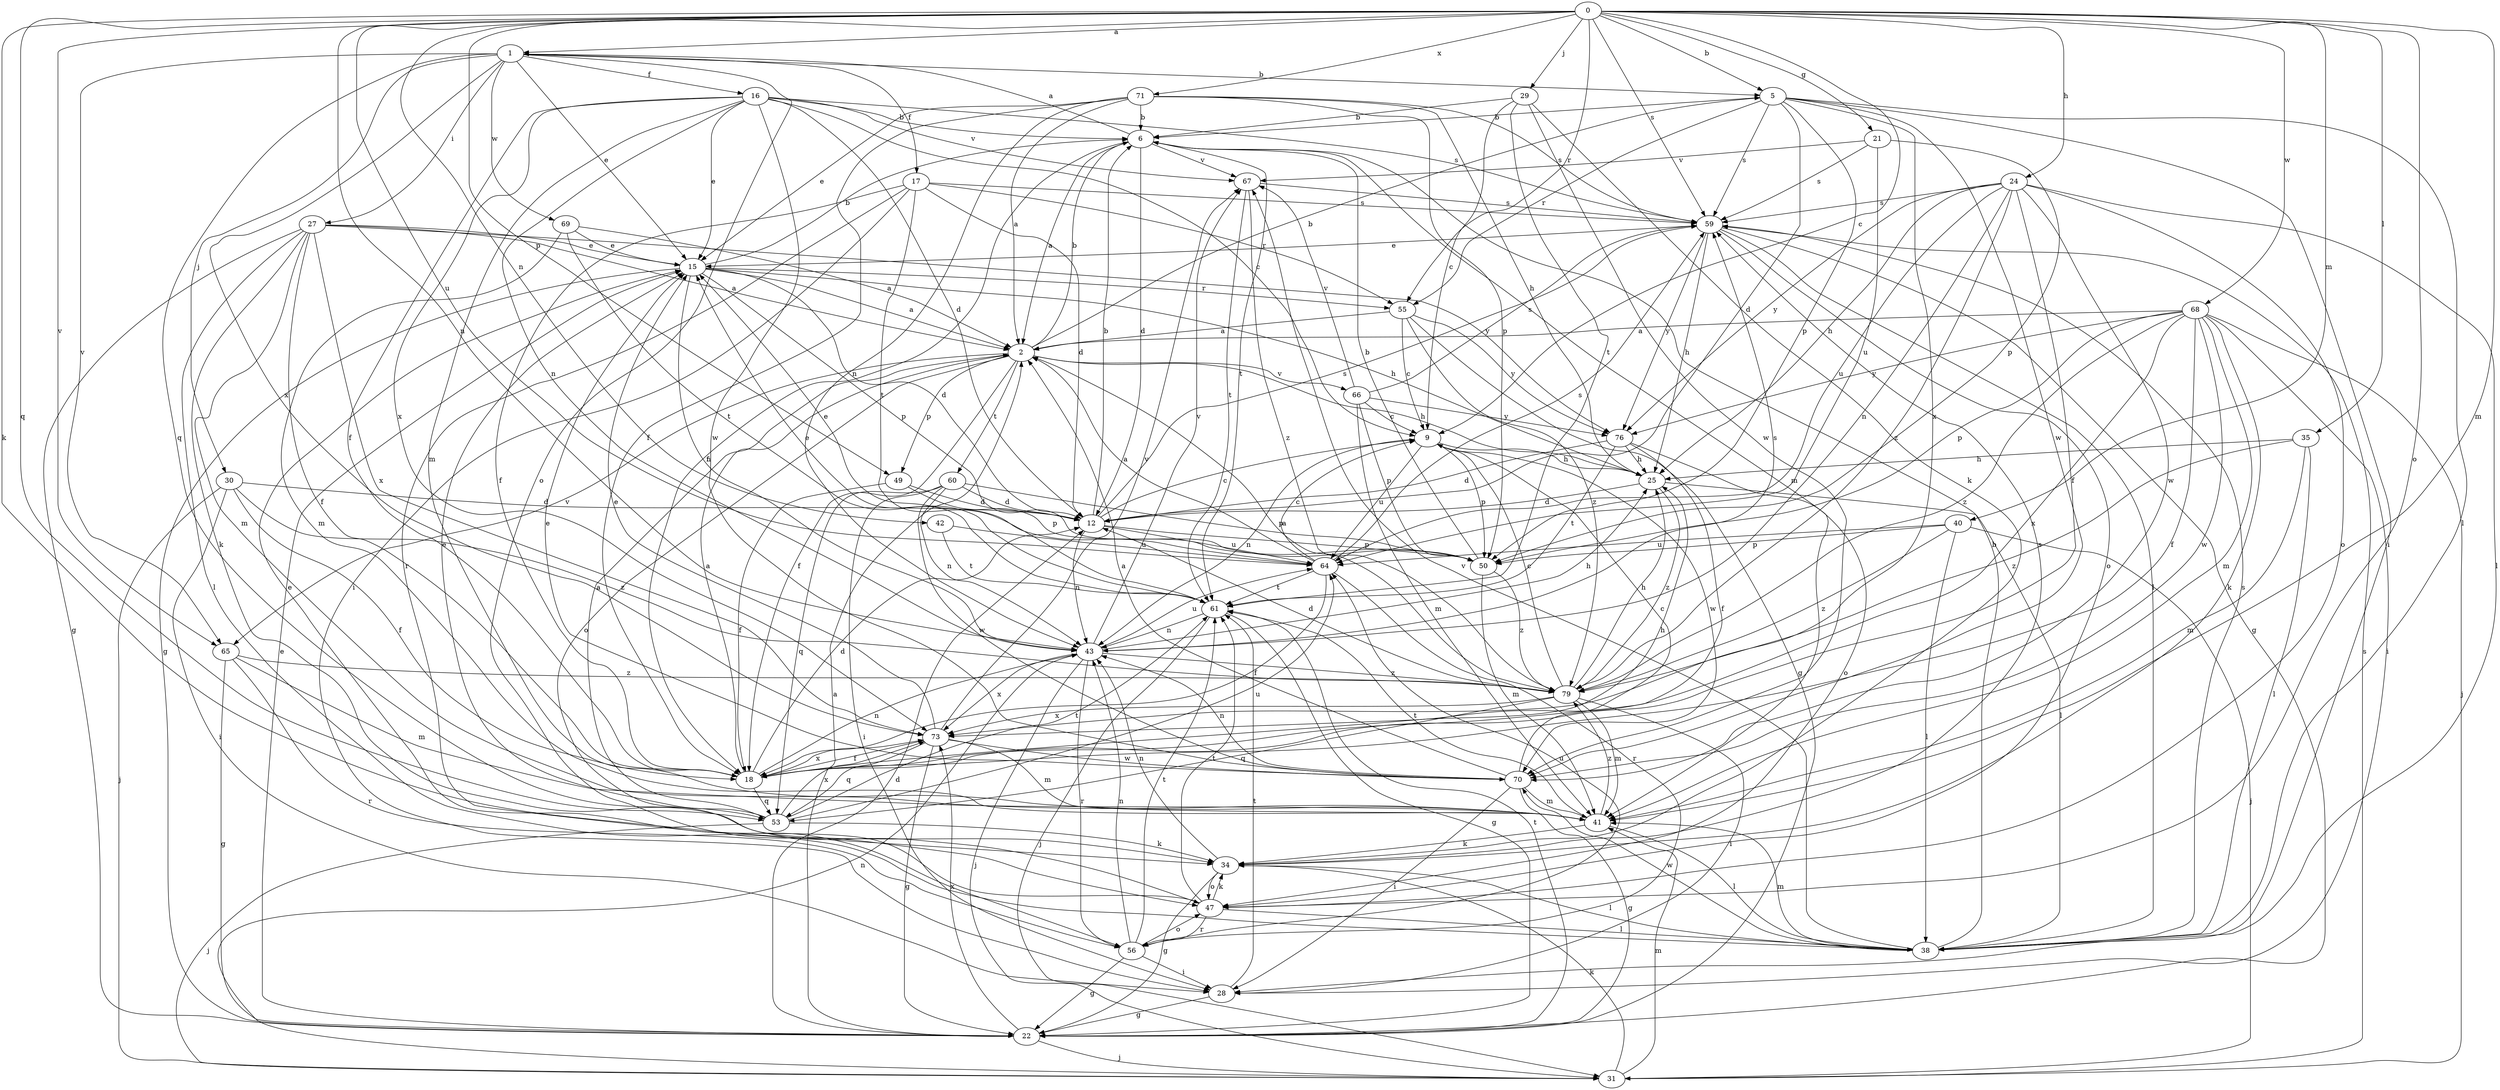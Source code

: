 strict digraph  {
0;
1;
2;
5;
6;
9;
12;
15;
16;
17;
18;
21;
22;
24;
25;
27;
28;
29;
30;
31;
34;
35;
38;
40;
41;
42;
43;
47;
49;
50;
53;
55;
56;
59;
60;
61;
64;
65;
66;
67;
68;
69;
70;
71;
73;
76;
79;
0 -> 1  [label=a];
0 -> 5  [label=b];
0 -> 9  [label=c];
0 -> 21  [label=g];
0 -> 24  [label=h];
0 -> 29  [label=j];
0 -> 34  [label=k];
0 -> 35  [label=l];
0 -> 40  [label=m];
0 -> 41  [label=m];
0 -> 42  [label=n];
0 -> 43  [label=n];
0 -> 47  [label=o];
0 -> 49  [label=p];
0 -> 53  [label=q];
0 -> 55  [label=r];
0 -> 59  [label=s];
0 -> 64  [label=u];
0 -> 65  [label=v];
0 -> 68  [label=w];
0 -> 71  [label=x];
1 -> 5  [label=b];
1 -> 15  [label=e];
1 -> 16  [label=f];
1 -> 17  [label=f];
1 -> 27  [label=i];
1 -> 30  [label=j];
1 -> 47  [label=o];
1 -> 53  [label=q];
1 -> 65  [label=v];
1 -> 69  [label=w];
1 -> 73  [label=x];
2 -> 5  [label=b];
2 -> 6  [label=b];
2 -> 18  [label=f];
2 -> 25  [label=h];
2 -> 47  [label=o];
2 -> 49  [label=p];
2 -> 60  [label=t];
2 -> 65  [label=v];
2 -> 66  [label=v];
5 -> 6  [label=b];
5 -> 12  [label=d];
5 -> 28  [label=i];
5 -> 38  [label=l];
5 -> 50  [label=p];
5 -> 55  [label=r];
5 -> 59  [label=s];
5 -> 70  [label=w];
5 -> 73  [label=x];
6 -> 1  [label=a];
6 -> 2  [label=a];
6 -> 12  [label=d];
6 -> 18  [label=f];
6 -> 41  [label=m];
6 -> 61  [label=t];
6 -> 67  [label=v];
9 -> 25  [label=h];
9 -> 43  [label=n];
9 -> 50  [label=p];
9 -> 64  [label=u];
9 -> 70  [label=w];
12 -> 6  [label=b];
12 -> 9  [label=c];
12 -> 43  [label=n];
12 -> 50  [label=p];
12 -> 59  [label=s];
12 -> 64  [label=u];
15 -> 2  [label=a];
15 -> 6  [label=b];
15 -> 12  [label=d];
15 -> 22  [label=g];
15 -> 25  [label=h];
15 -> 43  [label=n];
15 -> 50  [label=p];
15 -> 55  [label=r];
16 -> 6  [label=b];
16 -> 9  [label=c];
16 -> 12  [label=d];
16 -> 15  [label=e];
16 -> 18  [label=f];
16 -> 41  [label=m];
16 -> 43  [label=n];
16 -> 59  [label=s];
16 -> 67  [label=v];
16 -> 70  [label=w];
16 -> 73  [label=x];
17 -> 12  [label=d];
17 -> 18  [label=f];
17 -> 28  [label=i];
17 -> 55  [label=r];
17 -> 56  [label=r];
17 -> 59  [label=s];
17 -> 61  [label=t];
18 -> 2  [label=a];
18 -> 12  [label=d];
18 -> 25  [label=h];
18 -> 43  [label=n];
18 -> 53  [label=q];
18 -> 73  [label=x];
21 -> 50  [label=p];
21 -> 59  [label=s];
21 -> 64  [label=u];
21 -> 67  [label=v];
22 -> 2  [label=a];
22 -> 12  [label=d];
22 -> 15  [label=e];
22 -> 31  [label=j];
22 -> 61  [label=t];
22 -> 73  [label=x];
24 -> 18  [label=f];
24 -> 25  [label=h];
24 -> 38  [label=l];
24 -> 43  [label=n];
24 -> 47  [label=o];
24 -> 59  [label=s];
24 -> 64  [label=u];
24 -> 70  [label=w];
24 -> 76  [label=y];
24 -> 79  [label=z];
25 -> 12  [label=d];
25 -> 38  [label=l];
25 -> 79  [label=z];
27 -> 2  [label=a];
27 -> 15  [label=e];
27 -> 18  [label=f];
27 -> 22  [label=g];
27 -> 34  [label=k];
27 -> 38  [label=l];
27 -> 41  [label=m];
27 -> 73  [label=x];
27 -> 76  [label=y];
28 -> 22  [label=g];
28 -> 61  [label=t];
29 -> 6  [label=b];
29 -> 9  [label=c];
29 -> 34  [label=k];
29 -> 61  [label=t];
29 -> 70  [label=w];
30 -> 12  [label=d];
30 -> 18  [label=f];
30 -> 28  [label=i];
30 -> 31  [label=j];
30 -> 79  [label=z];
31 -> 34  [label=k];
31 -> 41  [label=m];
31 -> 43  [label=n];
31 -> 59  [label=s];
34 -> 22  [label=g];
34 -> 38  [label=l];
34 -> 43  [label=n];
34 -> 47  [label=o];
34 -> 59  [label=s];
35 -> 25  [label=h];
35 -> 38  [label=l];
35 -> 41  [label=m];
35 -> 79  [label=z];
38 -> 6  [label=b];
38 -> 41  [label=m];
38 -> 59  [label=s];
38 -> 67  [label=v];
38 -> 70  [label=w];
40 -> 31  [label=j];
40 -> 38  [label=l];
40 -> 50  [label=p];
40 -> 64  [label=u];
40 -> 79  [label=z];
41 -> 34  [label=k];
41 -> 38  [label=l];
41 -> 61  [label=t];
41 -> 79  [label=z];
42 -> 61  [label=t];
42 -> 64  [label=u];
43 -> 25  [label=h];
43 -> 31  [label=j];
43 -> 56  [label=r];
43 -> 59  [label=s];
43 -> 64  [label=u];
43 -> 67  [label=v];
43 -> 73  [label=x];
43 -> 79  [label=z];
47 -> 15  [label=e];
47 -> 34  [label=k];
47 -> 38  [label=l];
47 -> 56  [label=r];
47 -> 61  [label=t];
49 -> 12  [label=d];
49 -> 18  [label=f];
49 -> 50  [label=p];
50 -> 6  [label=b];
50 -> 41  [label=m];
50 -> 79  [label=z];
53 -> 2  [label=a];
53 -> 15  [label=e];
53 -> 31  [label=j];
53 -> 34  [label=k];
53 -> 61  [label=t];
53 -> 64  [label=u];
53 -> 73  [label=x];
55 -> 2  [label=a];
55 -> 9  [label=c];
55 -> 22  [label=g];
55 -> 76  [label=y];
55 -> 79  [label=z];
56 -> 22  [label=g];
56 -> 28  [label=i];
56 -> 43  [label=n];
56 -> 47  [label=o];
56 -> 61  [label=t];
56 -> 64  [label=u];
59 -> 15  [label=e];
59 -> 22  [label=g];
59 -> 25  [label=h];
59 -> 38  [label=l];
59 -> 47  [label=o];
59 -> 76  [label=y];
60 -> 12  [label=d];
60 -> 28  [label=i];
60 -> 43  [label=n];
60 -> 50  [label=p];
60 -> 53  [label=q];
60 -> 70  [label=w];
61 -> 15  [label=e];
61 -> 22  [label=g];
61 -> 31  [label=j];
61 -> 43  [label=n];
64 -> 2  [label=a];
64 -> 9  [label=c];
64 -> 15  [label=e];
64 -> 18  [label=f];
64 -> 56  [label=r];
64 -> 59  [label=s];
64 -> 61  [label=t];
65 -> 22  [label=g];
65 -> 41  [label=m];
65 -> 56  [label=r];
65 -> 79  [label=z];
66 -> 9  [label=c];
66 -> 41  [label=m];
66 -> 50  [label=p];
66 -> 59  [label=s];
66 -> 67  [label=v];
66 -> 76  [label=y];
67 -> 59  [label=s];
67 -> 61  [label=t];
67 -> 79  [label=z];
68 -> 2  [label=a];
68 -> 18  [label=f];
68 -> 28  [label=i];
68 -> 31  [label=j];
68 -> 34  [label=k];
68 -> 41  [label=m];
68 -> 50  [label=p];
68 -> 70  [label=w];
68 -> 73  [label=x];
68 -> 76  [label=y];
68 -> 79  [label=z];
69 -> 2  [label=a];
69 -> 15  [label=e];
69 -> 41  [label=m];
69 -> 61  [label=t];
70 -> 2  [label=a];
70 -> 9  [label=c];
70 -> 15  [label=e];
70 -> 22  [label=g];
70 -> 28  [label=i];
70 -> 41  [label=m];
70 -> 43  [label=n];
71 -> 2  [label=a];
71 -> 6  [label=b];
71 -> 15  [label=e];
71 -> 18  [label=f];
71 -> 25  [label=h];
71 -> 43  [label=n];
71 -> 50  [label=p];
71 -> 59  [label=s];
73 -> 15  [label=e];
73 -> 18  [label=f];
73 -> 22  [label=g];
73 -> 41  [label=m];
73 -> 53  [label=q];
73 -> 67  [label=v];
73 -> 70  [label=w];
76 -> 12  [label=d];
76 -> 18  [label=f];
76 -> 25  [label=h];
76 -> 47  [label=o];
76 -> 61  [label=t];
79 -> 2  [label=a];
79 -> 9  [label=c];
79 -> 12  [label=d];
79 -> 25  [label=h];
79 -> 28  [label=i];
79 -> 41  [label=m];
79 -> 53  [label=q];
79 -> 73  [label=x];
}
